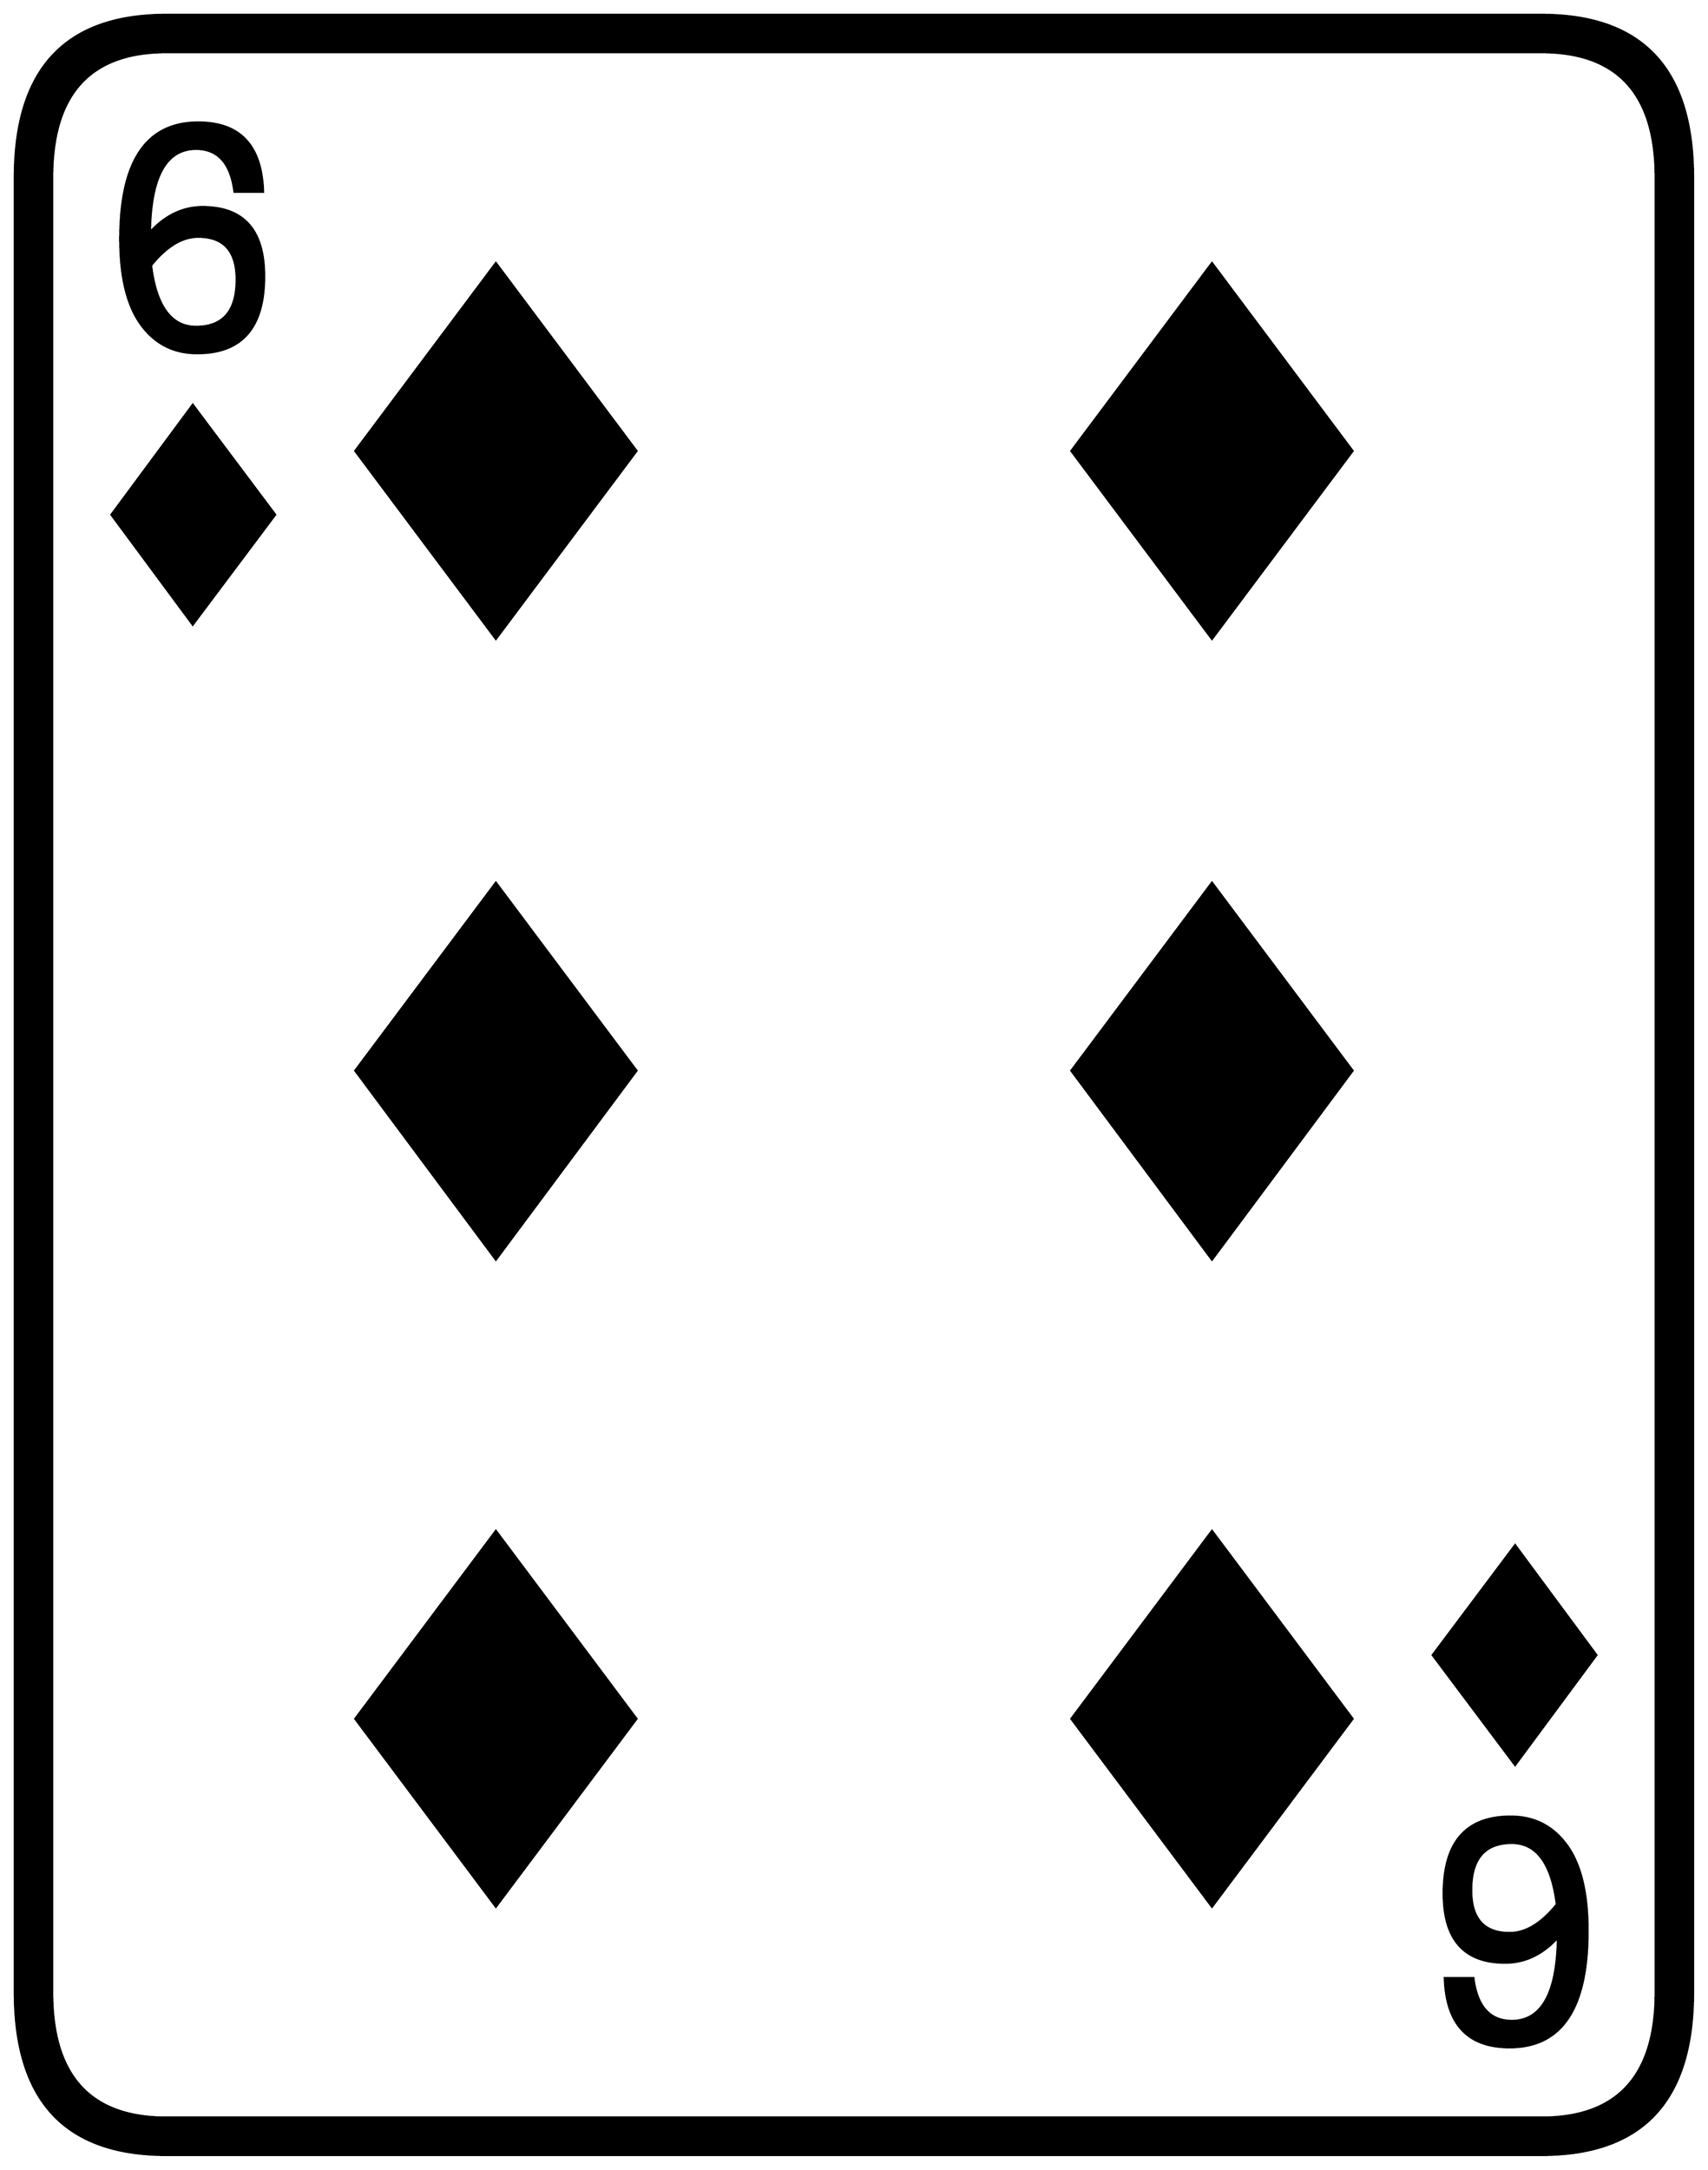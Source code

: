


\begin{tikzpicture}[y=0.80pt, x=0.80pt, yscale=-1.0, xscale=1.0, inner sep=0pt, outer sep=0pt]
\begin{scope}[shift={(100.0,1706.0)},nonzero rule]
  \path[draw=.,fill=.,line width=1.600pt] (1578.0,244.0) .. controls
    (1578.0,342.667) and (1532.0,392.0) .. (1440.0,392.0) --
    (188.0,392.0) .. controls (96.0,392.0) and (50.0,342.667) ..
    (50.0,244.0) -- (50.0,-1408.0) .. controls (50.0,-1506.667)
    and (96.0,-1556.0) .. (188.0,-1556.0) -- (1440.0,-1556.0) ..
    controls (1532.0,-1556.0) and (1578.0,-1506.667) ..
    (1578.0,-1408.0) -- (1578.0,244.0) -- cycle(1544.0,244.0) --
    (1544.0,-1408.0) .. controls (1544.0,-1484.0) and
    (1509.333,-1522.0) .. (1440.0,-1522.0) -- (188.0,-1522.0) ..
    controls (118.667,-1522.0) and (84.0,-1484.0) ..
    (84.0,-1408.0) -- (84.0,244.0) .. controls (84.0,320.0) and
    (118.667,358.0) .. (188.0,358.0) -- (1440.0,358.0) .. controls
    (1509.333,358.0) and (1544.0,320.0) .. (1544.0,244.0) --
    cycle(1268.0,-1159.0) -- (1140.0,-988.0) -- (1012.0,-1159.0)
    -- (1140.0,-1330.0) -- (1268.0,-1159.0) --
    cycle(1268.0,-595.0) -- (1140.0,-423.0) -- (1012.0,-595.0)
    -- (1140.0,-766.0) -- (1268.0,-595.0) --
    cycle(616.0,-1159.0) -- (488.0,-988.0) -- (360.0,-1159.0) --
    (488.0,-1330.0) -- (616.0,-1159.0) -- cycle(277.0,-1318.0)
    .. controls (277.0,-1271.333) and (256.667,-1248.0) ..
    (216.0,-1248.0) .. controls (194.667,-1248.0) and
    (177.667,-1256.667) .. (165.0,-1274.0) .. controls
    (152.333,-1291.333) and (146.0,-1317.333) .. (146.0,-1352.0) ..
    controls (146.0,-1422.667) and (169.667,-1458.0) ..
    (217.0,-1458.0) .. controls (255.0,-1458.0) and
    (274.667,-1437.0) .. (276.0,-1395.0) -- (250.0,-1395.0) ..
    controls (246.667,-1421.0) and (235.0,-1434.0) ..
    (215.0,-1434.0) .. controls (187.667,-1434.0) and
    (173.667,-1408.667) .. (173.0,-1358.0) .. controls
    (187.0,-1373.333) and (203.0,-1381.0) .. (221.0,-1381.0) ..
    controls (258.333,-1381.0) and (277.0,-1360.0) ..
    (277.0,-1318.0) -- cycle(1490.0,-63.0) -- (1416.0,37.0) --
    (1341.0,-63.0) -- (1416.0,-163.0) -- (1490.0,-63.0) --
    cycle(287.0,-1101.0) -- (212.0,-1001.0) -- (138.0,-1101.0)
    -- (212.0,-1201.0) -- (287.0,-1101.0) -- cycle(1482.0,188.0)
    .. controls (1482.0,258.667) and (1458.333,294.0) ..
    (1411.0,294.0) .. controls (1373.0,294.0) and (1353.333,273.0)
    .. (1352.0,231.0) -- (1378.0,231.0) .. controls
    (1381.333,257.0) and (1393.0,270.0) .. (1413.0,270.0) ..
    controls (1440.333,270.0) and (1454.333,244.667) .. (1455.0,194.0)
    .. controls (1441.0,209.333) and (1425.0,217.0) ..
    (1407.0,217.0) .. controls (1369.667,217.0) and (1351.0,196.0)
    .. (1351.0,154.0) .. controls (1351.0,107.333) and
    (1371.333,84.0) .. (1412.0,84.0) .. controls (1433.333,84.0) and
    (1450.333,92.667) .. (1463.0,110.0) .. controls (1475.667,127.333)
    and (1482.0,153.333) .. (1482.0,188.0) -- cycle(1268.0,-5.0)
    -- (1140.0,166.0) -- (1012.0,-5.0) -- (1140.0,-176.0) --
    (1268.0,-5.0) -- cycle(616.0,-595.0) -- (488.0,-423.0) --
    (360.0,-595.0) -- (488.0,-766.0) -- (616.0,-595.0) --
    cycle(616.0,-5.0) -- (488.0,166.0) -- (360.0,-5.0) --
    (488.0,-176.0) -- (616.0,-5.0) -- cycle(252.0,-1315.0) ..
    controls (252.0,-1341.0) and (240.333,-1354.0) ..
    (217.0,-1354.0) .. controls (202.333,-1354.0) and
    (188.0,-1345.333) .. (174.0,-1328.0) .. controls
    (178.667,-1290.667) and (192.333,-1272.0) .. (215.0,-1272.0) ..
    controls (239.667,-1272.0) and (252.0,-1286.333) ..
    (252.0,-1315.0) -- cycle(1454.0,164.0) .. controls
    (1449.333,126.667) and (1435.667,108.0) .. (1413.0,108.0) ..
    controls (1388.333,108.0) and (1376.0,122.333) .. (1376.0,151.0)
    .. controls (1376.0,177.0) and (1387.667,190.0) ..
    (1411.0,190.0) .. controls (1425.667,190.0) and (1440.0,181.333)
    .. (1454.0,164.0) -- cycle;
\end{scope}

\end{tikzpicture}

